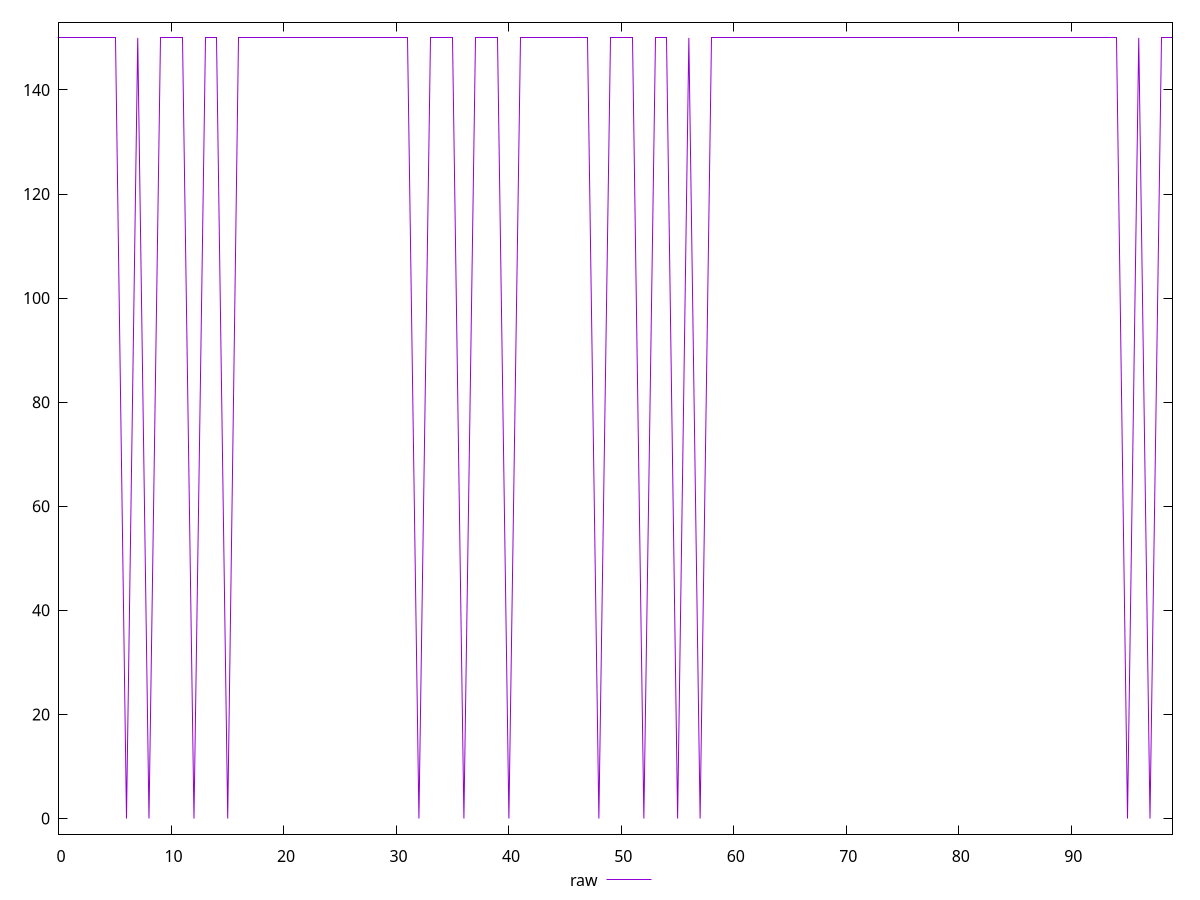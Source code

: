 reset

$raw <<EOF
0 150
1 150
2 150
3 150
4 150
5 150
6 0
7 150
8 0
9 150
10 150
11 150
12 0
13 150
14 150
15 0
16 150
17 150
18 150
19 150
20 150
21 150
22 150
23 150
24 150
25 150
26 150
27 150
28 150
29 150
30 150
31 150
32 0
33 150
34 150
35 150
36 0
37 150
38 150
39 150
40 0
41 150
42 150
43 150
44 150
45 150
46 150
47 150
48 0
49 150
50 150
51 150
52 0
53 150
54 150
55 0
56 150
57 0
58 150
59 150
60 150
61 150
62 150
63 150
64 150
65 150
66 150
67 150
68 150
69 150
70 150
71 150
72 150
73 150
74 150
75 150
76 150
77 150
78 150
79 150
80 150
81 150
82 150
83 150
84 150
85 150
86 150
87 150
88 150
89 150
90 150
91 150
92 150
93 150
94 150
95 0
96 150
97 0
98 150
99 150
EOF

set key outside below
set xrange [0:99]
set yrange [-3:153]
set trange [-3:153]
set terminal svg size 640, 500 enhanced background rgb 'white'
set output "reports/report_00033_2021-03-01T14-23-16.841Z/unused-css-rules/samples/astro-inner-cached/raw/values.svg"

plot $raw title "raw" with line

reset
